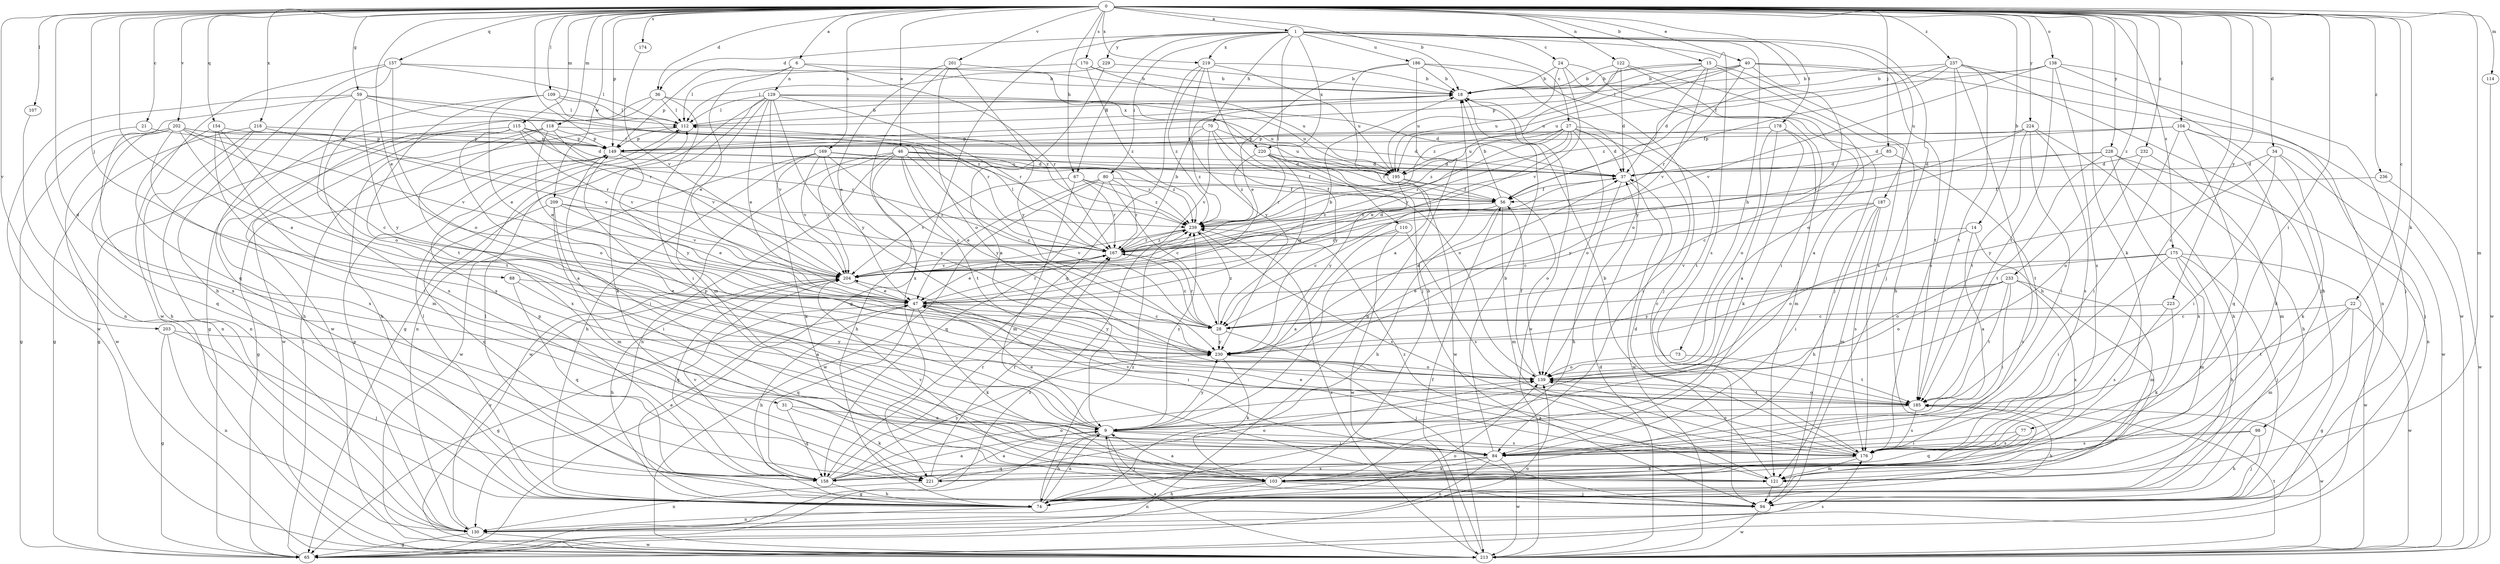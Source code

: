 strict digraph  {
0;
1;
6;
9;
14;
15;
18;
21;
22;
24;
27;
28;
31;
34;
36;
37;
40;
46;
47;
56;
59;
65;
67;
70;
73;
74;
77;
80;
84;
85;
88;
94;
98;
103;
104;
107;
109;
110;
112;
114;
115;
118;
121;
122;
129;
130;
138;
139;
149;
154;
157;
158;
167;
169;
170;
174;
175;
176;
178;
185;
186;
187;
195;
201;
202;
203;
204;
209;
213;
218;
219;
220;
221;
223;
224;
228;
229;
230;
232;
233;
236;
237;
239;
0 -> 1  [label=a];
0 -> 6  [label=a];
0 -> 9  [label=a];
0 -> 14  [label=b];
0 -> 15  [label=b];
0 -> 18  [label=b];
0 -> 21  [label=c];
0 -> 22  [label=c];
0 -> 31  [label=d];
0 -> 34  [label=d];
0 -> 36  [label=d];
0 -> 40  [label=e];
0 -> 46  [label=e];
0 -> 47  [label=e];
0 -> 56  [label=f];
0 -> 59  [label=g];
0 -> 67  [label=h];
0 -> 77  [label=i];
0 -> 85  [label=j];
0 -> 88  [label=j];
0 -> 98  [label=k];
0 -> 103  [label=k];
0 -> 104  [label=l];
0 -> 107  [label=l];
0 -> 109  [label=l];
0 -> 114  [label=m];
0 -> 115  [label=m];
0 -> 118  [label=m];
0 -> 121  [label=m];
0 -> 122  [label=n];
0 -> 138  [label=o];
0 -> 149  [label=p];
0 -> 154  [label=q];
0 -> 157  [label=q];
0 -> 167  [label=r];
0 -> 169  [label=s];
0 -> 170  [label=s];
0 -> 174  [label=s];
0 -> 175  [label=s];
0 -> 176  [label=s];
0 -> 201  [label=v];
0 -> 202  [label=v];
0 -> 203  [label=v];
0 -> 209  [label=w];
0 -> 218  [label=x];
0 -> 219  [label=x];
0 -> 223  [label=y];
0 -> 224  [label=y];
0 -> 228  [label=y];
0 -> 232  [label=z];
0 -> 233  [label=z];
0 -> 236  [label=z];
0 -> 237  [label=z];
1 -> 24  [label=c];
1 -> 27  [label=c];
1 -> 36  [label=d];
1 -> 65  [label=g];
1 -> 67  [label=h];
1 -> 70  [label=h];
1 -> 73  [label=h];
1 -> 80  [label=i];
1 -> 94  [label=j];
1 -> 110  [label=l];
1 -> 176  [label=s];
1 -> 178  [label=t];
1 -> 186  [label=u];
1 -> 187  [label=u];
1 -> 219  [label=x];
1 -> 220  [label=x];
1 -> 229  [label=y];
6 -> 47  [label=e];
6 -> 129  [label=n];
6 -> 149  [label=p];
6 -> 167  [label=r];
6 -> 220  [label=x];
9 -> 47  [label=e];
9 -> 65  [label=g];
9 -> 74  [label=h];
9 -> 84  [label=i];
9 -> 94  [label=j];
9 -> 149  [label=p];
9 -> 176  [label=s];
9 -> 230  [label=y];
9 -> 239  [label=z];
14 -> 9  [label=a];
14 -> 139  [label=o];
14 -> 167  [label=r];
14 -> 176  [label=s];
15 -> 18  [label=b];
15 -> 37  [label=d];
15 -> 74  [label=h];
15 -> 149  [label=p];
15 -> 176  [label=s];
15 -> 195  [label=u];
15 -> 204  [label=v];
18 -> 112  [label=l];
18 -> 213  [label=w];
21 -> 130  [label=n];
21 -> 149  [label=p];
22 -> 28  [label=c];
22 -> 65  [label=g];
22 -> 121  [label=m];
22 -> 185  [label=t];
22 -> 213  [label=w];
24 -> 18  [label=b];
24 -> 84  [label=i];
24 -> 94  [label=j];
24 -> 195  [label=u];
24 -> 204  [label=v];
27 -> 37  [label=d];
27 -> 47  [label=e];
27 -> 84  [label=i];
27 -> 139  [label=o];
27 -> 149  [label=p];
27 -> 167  [label=r];
27 -> 185  [label=t];
27 -> 195  [label=u];
27 -> 204  [label=v];
27 -> 239  [label=z];
28 -> 94  [label=j];
28 -> 167  [label=r];
28 -> 230  [label=y];
28 -> 239  [label=z];
31 -> 9  [label=a];
31 -> 103  [label=k];
31 -> 158  [label=q];
34 -> 37  [label=d];
34 -> 84  [label=i];
34 -> 103  [label=k];
34 -> 213  [label=w];
34 -> 230  [label=y];
36 -> 65  [label=g];
36 -> 84  [label=i];
36 -> 112  [label=l];
36 -> 195  [label=u];
36 -> 213  [label=w];
37 -> 56  [label=f];
37 -> 74  [label=h];
37 -> 213  [label=w];
40 -> 18  [label=b];
40 -> 112  [label=l];
40 -> 167  [label=r];
40 -> 185  [label=t];
40 -> 195  [label=u];
40 -> 213  [label=w];
40 -> 230  [label=y];
46 -> 28  [label=c];
46 -> 37  [label=d];
46 -> 56  [label=f];
46 -> 74  [label=h];
46 -> 130  [label=n];
46 -> 185  [label=t];
46 -> 204  [label=v];
46 -> 213  [label=w];
46 -> 230  [label=y];
46 -> 239  [label=z];
47 -> 18  [label=b];
47 -> 28  [label=c];
47 -> 65  [label=g];
47 -> 74  [label=h];
47 -> 84  [label=i];
47 -> 103  [label=k];
47 -> 158  [label=q];
47 -> 167  [label=r];
47 -> 230  [label=y];
56 -> 18  [label=b];
56 -> 28  [label=c];
56 -> 74  [label=h];
56 -> 121  [label=m];
56 -> 239  [label=z];
59 -> 112  [label=l];
59 -> 139  [label=o];
59 -> 167  [label=r];
59 -> 213  [label=w];
59 -> 221  [label=x];
59 -> 230  [label=y];
59 -> 239  [label=z];
65 -> 112  [label=l];
65 -> 139  [label=o];
65 -> 176  [label=s];
65 -> 239  [label=z];
67 -> 56  [label=f];
67 -> 121  [label=m];
67 -> 167  [label=r];
67 -> 204  [label=v];
67 -> 239  [label=z];
70 -> 139  [label=o];
70 -> 149  [label=p];
70 -> 195  [label=u];
70 -> 204  [label=v];
70 -> 230  [label=y];
70 -> 239  [label=z];
73 -> 139  [label=o];
73 -> 185  [label=t];
74 -> 9  [label=a];
74 -> 47  [label=e];
74 -> 112  [label=l];
74 -> 130  [label=n];
74 -> 239  [label=z];
77 -> 84  [label=i];
77 -> 158  [label=q];
77 -> 176  [label=s];
80 -> 28  [label=c];
80 -> 47  [label=e];
80 -> 56  [label=f];
80 -> 158  [label=q];
80 -> 167  [label=r];
80 -> 213  [label=w];
84 -> 18  [label=b];
84 -> 103  [label=k];
84 -> 130  [label=n];
84 -> 158  [label=q];
84 -> 213  [label=w];
84 -> 221  [label=x];
85 -> 28  [label=c];
85 -> 37  [label=d];
85 -> 185  [label=t];
88 -> 9  [label=a];
88 -> 47  [label=e];
88 -> 158  [label=q];
94 -> 112  [label=l];
94 -> 213  [label=w];
98 -> 74  [label=h];
98 -> 84  [label=i];
98 -> 94  [label=j];
98 -> 176  [label=s];
103 -> 9  [label=a];
103 -> 18  [label=b];
103 -> 74  [label=h];
103 -> 94  [label=j];
103 -> 130  [label=n];
103 -> 204  [label=v];
104 -> 37  [label=d];
104 -> 84  [label=i];
104 -> 94  [label=j];
104 -> 103  [label=k];
104 -> 149  [label=p];
104 -> 158  [label=q];
107 -> 130  [label=n];
109 -> 47  [label=e];
109 -> 112  [label=l];
109 -> 167  [label=r];
109 -> 185  [label=t];
109 -> 221  [label=x];
109 -> 239  [label=z];
110 -> 9  [label=a];
110 -> 167  [label=r];
110 -> 176  [label=s];
110 -> 213  [label=w];
112 -> 18  [label=b];
112 -> 130  [label=n];
112 -> 149  [label=p];
114 -> 213  [label=w];
115 -> 37  [label=d];
115 -> 65  [label=g];
115 -> 74  [label=h];
115 -> 139  [label=o];
115 -> 149  [label=p];
115 -> 167  [label=r];
115 -> 204  [label=v];
118 -> 37  [label=d];
118 -> 47  [label=e];
118 -> 74  [label=h];
118 -> 149  [label=p];
118 -> 204  [label=v];
118 -> 213  [label=w];
118 -> 221  [label=x];
121 -> 37  [label=d];
121 -> 94  [label=j];
121 -> 239  [label=z];
122 -> 9  [label=a];
122 -> 18  [label=b];
122 -> 37  [label=d];
122 -> 139  [label=o];
122 -> 239  [label=z];
129 -> 37  [label=d];
129 -> 47  [label=e];
129 -> 65  [label=g];
129 -> 103  [label=k];
129 -> 112  [label=l];
129 -> 121  [label=m];
129 -> 167  [label=r];
129 -> 195  [label=u];
129 -> 204  [label=v];
129 -> 230  [label=y];
130 -> 65  [label=g];
130 -> 139  [label=o];
130 -> 149  [label=p];
130 -> 204  [label=v];
130 -> 213  [label=w];
138 -> 18  [label=b];
138 -> 74  [label=h];
138 -> 94  [label=j];
138 -> 176  [label=s];
138 -> 185  [label=t];
138 -> 195  [label=u];
138 -> 204  [label=v];
139 -> 56  [label=f];
139 -> 185  [label=t];
149 -> 37  [label=d];
149 -> 65  [label=g];
149 -> 84  [label=i];
149 -> 195  [label=u];
149 -> 230  [label=y];
154 -> 9  [label=a];
154 -> 84  [label=i];
154 -> 149  [label=p];
154 -> 176  [label=s];
154 -> 221  [label=x];
157 -> 18  [label=b];
157 -> 74  [label=h];
157 -> 112  [label=l];
157 -> 139  [label=o];
157 -> 158  [label=q];
157 -> 213  [label=w];
158 -> 9  [label=a];
158 -> 74  [label=h];
158 -> 139  [label=o];
158 -> 149  [label=p];
158 -> 167  [label=r];
158 -> 204  [label=v];
158 -> 230  [label=y];
167 -> 18  [label=b];
167 -> 28  [label=c];
167 -> 37  [label=d];
167 -> 47  [label=e];
167 -> 112  [label=l];
167 -> 204  [label=v];
167 -> 239  [label=z];
169 -> 28  [label=c];
169 -> 37  [label=d];
169 -> 74  [label=h];
169 -> 103  [label=k];
169 -> 204  [label=v];
169 -> 213  [label=w];
169 -> 230  [label=y];
169 -> 239  [label=z];
170 -> 18  [label=b];
170 -> 112  [label=l];
170 -> 195  [label=u];
170 -> 239  [label=z];
174 -> 204  [label=v];
175 -> 74  [label=h];
175 -> 84  [label=i];
175 -> 94  [label=j];
175 -> 121  [label=m];
175 -> 139  [label=o];
175 -> 204  [label=v];
175 -> 213  [label=w];
176 -> 18  [label=b];
176 -> 47  [label=e];
176 -> 103  [label=k];
176 -> 121  [label=m];
176 -> 139  [label=o];
176 -> 204  [label=v];
178 -> 9  [label=a];
178 -> 103  [label=k];
178 -> 121  [label=m];
178 -> 139  [label=o];
178 -> 149  [label=p];
185 -> 9  [label=a];
185 -> 74  [label=h];
185 -> 139  [label=o];
185 -> 176  [label=s];
185 -> 213  [label=w];
186 -> 9  [label=a];
186 -> 18  [label=b];
186 -> 47  [label=e];
186 -> 65  [label=g];
186 -> 94  [label=j];
186 -> 139  [label=o];
187 -> 28  [label=c];
187 -> 74  [label=h];
187 -> 84  [label=i];
187 -> 121  [label=m];
187 -> 176  [label=s];
187 -> 239  [label=z];
195 -> 56  [label=f];
195 -> 139  [label=o];
195 -> 230  [label=y];
201 -> 18  [label=b];
201 -> 47  [label=e];
201 -> 139  [label=o];
201 -> 221  [label=x];
201 -> 230  [label=y];
202 -> 28  [label=c];
202 -> 65  [label=g];
202 -> 121  [label=m];
202 -> 149  [label=p];
202 -> 158  [label=q];
202 -> 167  [label=r];
202 -> 185  [label=t];
202 -> 204  [label=v];
202 -> 213  [label=w];
203 -> 65  [label=g];
203 -> 94  [label=j];
203 -> 130  [label=n];
203 -> 230  [label=y];
204 -> 47  [label=e];
204 -> 74  [label=h];
204 -> 158  [label=q];
209 -> 47  [label=e];
209 -> 84  [label=i];
209 -> 121  [label=m];
209 -> 158  [label=q];
209 -> 204  [label=v];
209 -> 239  [label=z];
213 -> 9  [label=a];
213 -> 37  [label=d];
213 -> 56  [label=f];
213 -> 185  [label=t];
213 -> 239  [label=z];
218 -> 65  [label=g];
218 -> 74  [label=h];
218 -> 130  [label=n];
218 -> 149  [label=p];
218 -> 204  [label=v];
219 -> 18  [label=b];
219 -> 94  [label=j];
219 -> 158  [label=q];
219 -> 195  [label=u];
219 -> 230  [label=y];
219 -> 239  [label=z];
220 -> 28  [label=c];
220 -> 37  [label=d];
220 -> 56  [label=f];
220 -> 167  [label=r];
220 -> 213  [label=w];
220 -> 239  [label=z];
221 -> 9  [label=a];
221 -> 130  [label=n];
221 -> 139  [label=o];
221 -> 167  [label=r];
223 -> 28  [label=c];
223 -> 103  [label=k];
223 -> 176  [label=s];
224 -> 74  [label=h];
224 -> 84  [label=i];
224 -> 149  [label=p];
224 -> 167  [label=r];
224 -> 176  [label=s];
224 -> 185  [label=t];
228 -> 37  [label=d];
228 -> 74  [label=h];
228 -> 130  [label=n];
228 -> 185  [label=t];
228 -> 221  [label=x];
228 -> 230  [label=y];
229 -> 9  [label=a];
229 -> 18  [label=b];
229 -> 112  [label=l];
230 -> 37  [label=d];
230 -> 103  [label=k];
230 -> 139  [label=o];
232 -> 37  [label=d];
232 -> 121  [label=m];
232 -> 139  [label=o];
233 -> 28  [label=c];
233 -> 47  [label=e];
233 -> 84  [label=i];
233 -> 121  [label=m];
233 -> 139  [label=o];
233 -> 185  [label=t];
233 -> 221  [label=x];
233 -> 230  [label=y];
236 -> 56  [label=f];
236 -> 213  [label=w];
237 -> 18  [label=b];
237 -> 56  [label=f];
237 -> 74  [label=h];
237 -> 94  [label=j];
237 -> 130  [label=n];
237 -> 176  [label=s];
237 -> 185  [label=t];
237 -> 239  [label=z];
239 -> 167  [label=r];
239 -> 176  [label=s];
239 -> 204  [label=v];
}
